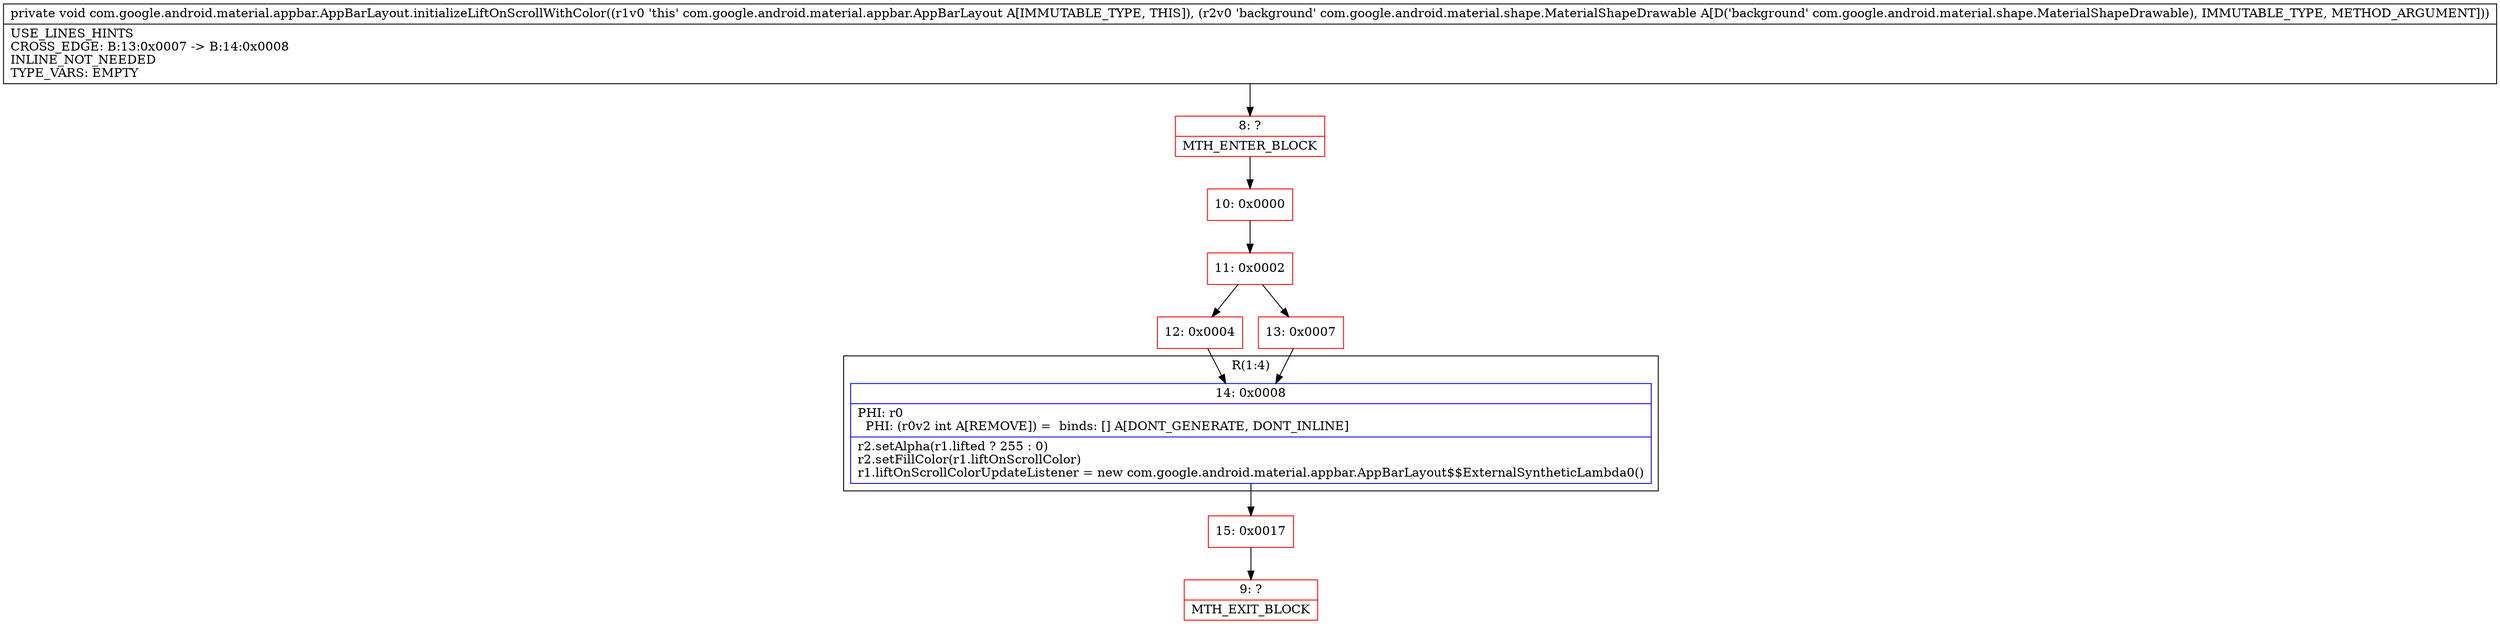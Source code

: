 digraph "CFG forcom.google.android.material.appbar.AppBarLayout.initializeLiftOnScrollWithColor(Lcom\/google\/android\/material\/shape\/MaterialShapeDrawable;)V" {
subgraph cluster_Region_1210574632 {
label = "R(1:4)";
node [shape=record,color=blue];
Node_14 [shape=record,label="{14\:\ 0x0008|PHI: r0 \l  PHI: (r0v2 int A[REMOVE]) =  binds: [] A[DONT_GENERATE, DONT_INLINE]\l|r2.setAlpha(r1.lifted ? 255 : 0)\lr2.setFillColor(r1.liftOnScrollColor)\lr1.liftOnScrollColorUpdateListener = new com.google.android.material.appbar.AppBarLayout$$ExternalSyntheticLambda0()\l}"];
}
Node_8 [shape=record,color=red,label="{8\:\ ?|MTH_ENTER_BLOCK\l}"];
Node_10 [shape=record,color=red,label="{10\:\ 0x0000}"];
Node_11 [shape=record,color=red,label="{11\:\ 0x0002}"];
Node_12 [shape=record,color=red,label="{12\:\ 0x0004}"];
Node_15 [shape=record,color=red,label="{15\:\ 0x0017}"];
Node_9 [shape=record,color=red,label="{9\:\ ?|MTH_EXIT_BLOCK\l}"];
Node_13 [shape=record,color=red,label="{13\:\ 0x0007}"];
MethodNode[shape=record,label="{private void com.google.android.material.appbar.AppBarLayout.initializeLiftOnScrollWithColor((r1v0 'this' com.google.android.material.appbar.AppBarLayout A[IMMUTABLE_TYPE, THIS]), (r2v0 'background' com.google.android.material.shape.MaterialShapeDrawable A[D('background' com.google.android.material.shape.MaterialShapeDrawable), IMMUTABLE_TYPE, METHOD_ARGUMENT]))  | USE_LINES_HINTS\lCROSS_EDGE: B:13:0x0007 \-\> B:14:0x0008\lINLINE_NOT_NEEDED\lTYPE_VARS: EMPTY\l}"];
MethodNode -> Node_8;Node_14 -> Node_15;
Node_8 -> Node_10;
Node_10 -> Node_11;
Node_11 -> Node_12;
Node_11 -> Node_13;
Node_12 -> Node_14;
Node_15 -> Node_9;
Node_13 -> Node_14;
}

